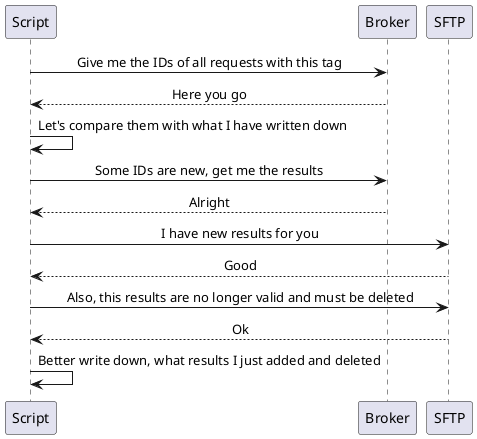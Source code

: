 @startuml
skinparam sequenceMessageAlign center

Script -> Broker : Give me the IDs of all requests with this tag
Script <-- Broker : Here you go

Script -> Script : Let's compare them with what I have written down

Script -> Broker : Some IDs are new, get me the results
Script <-- Broker : Alright

Script -> SFTP : I have new results for you
Script <-- SFTP : Good

Script -> SFTP : Also, this results are no longer valid and must be deleted
Script <-- SFTP : Ok

Script -> Script : Better write down, what results I just added and deleted

@enduml
